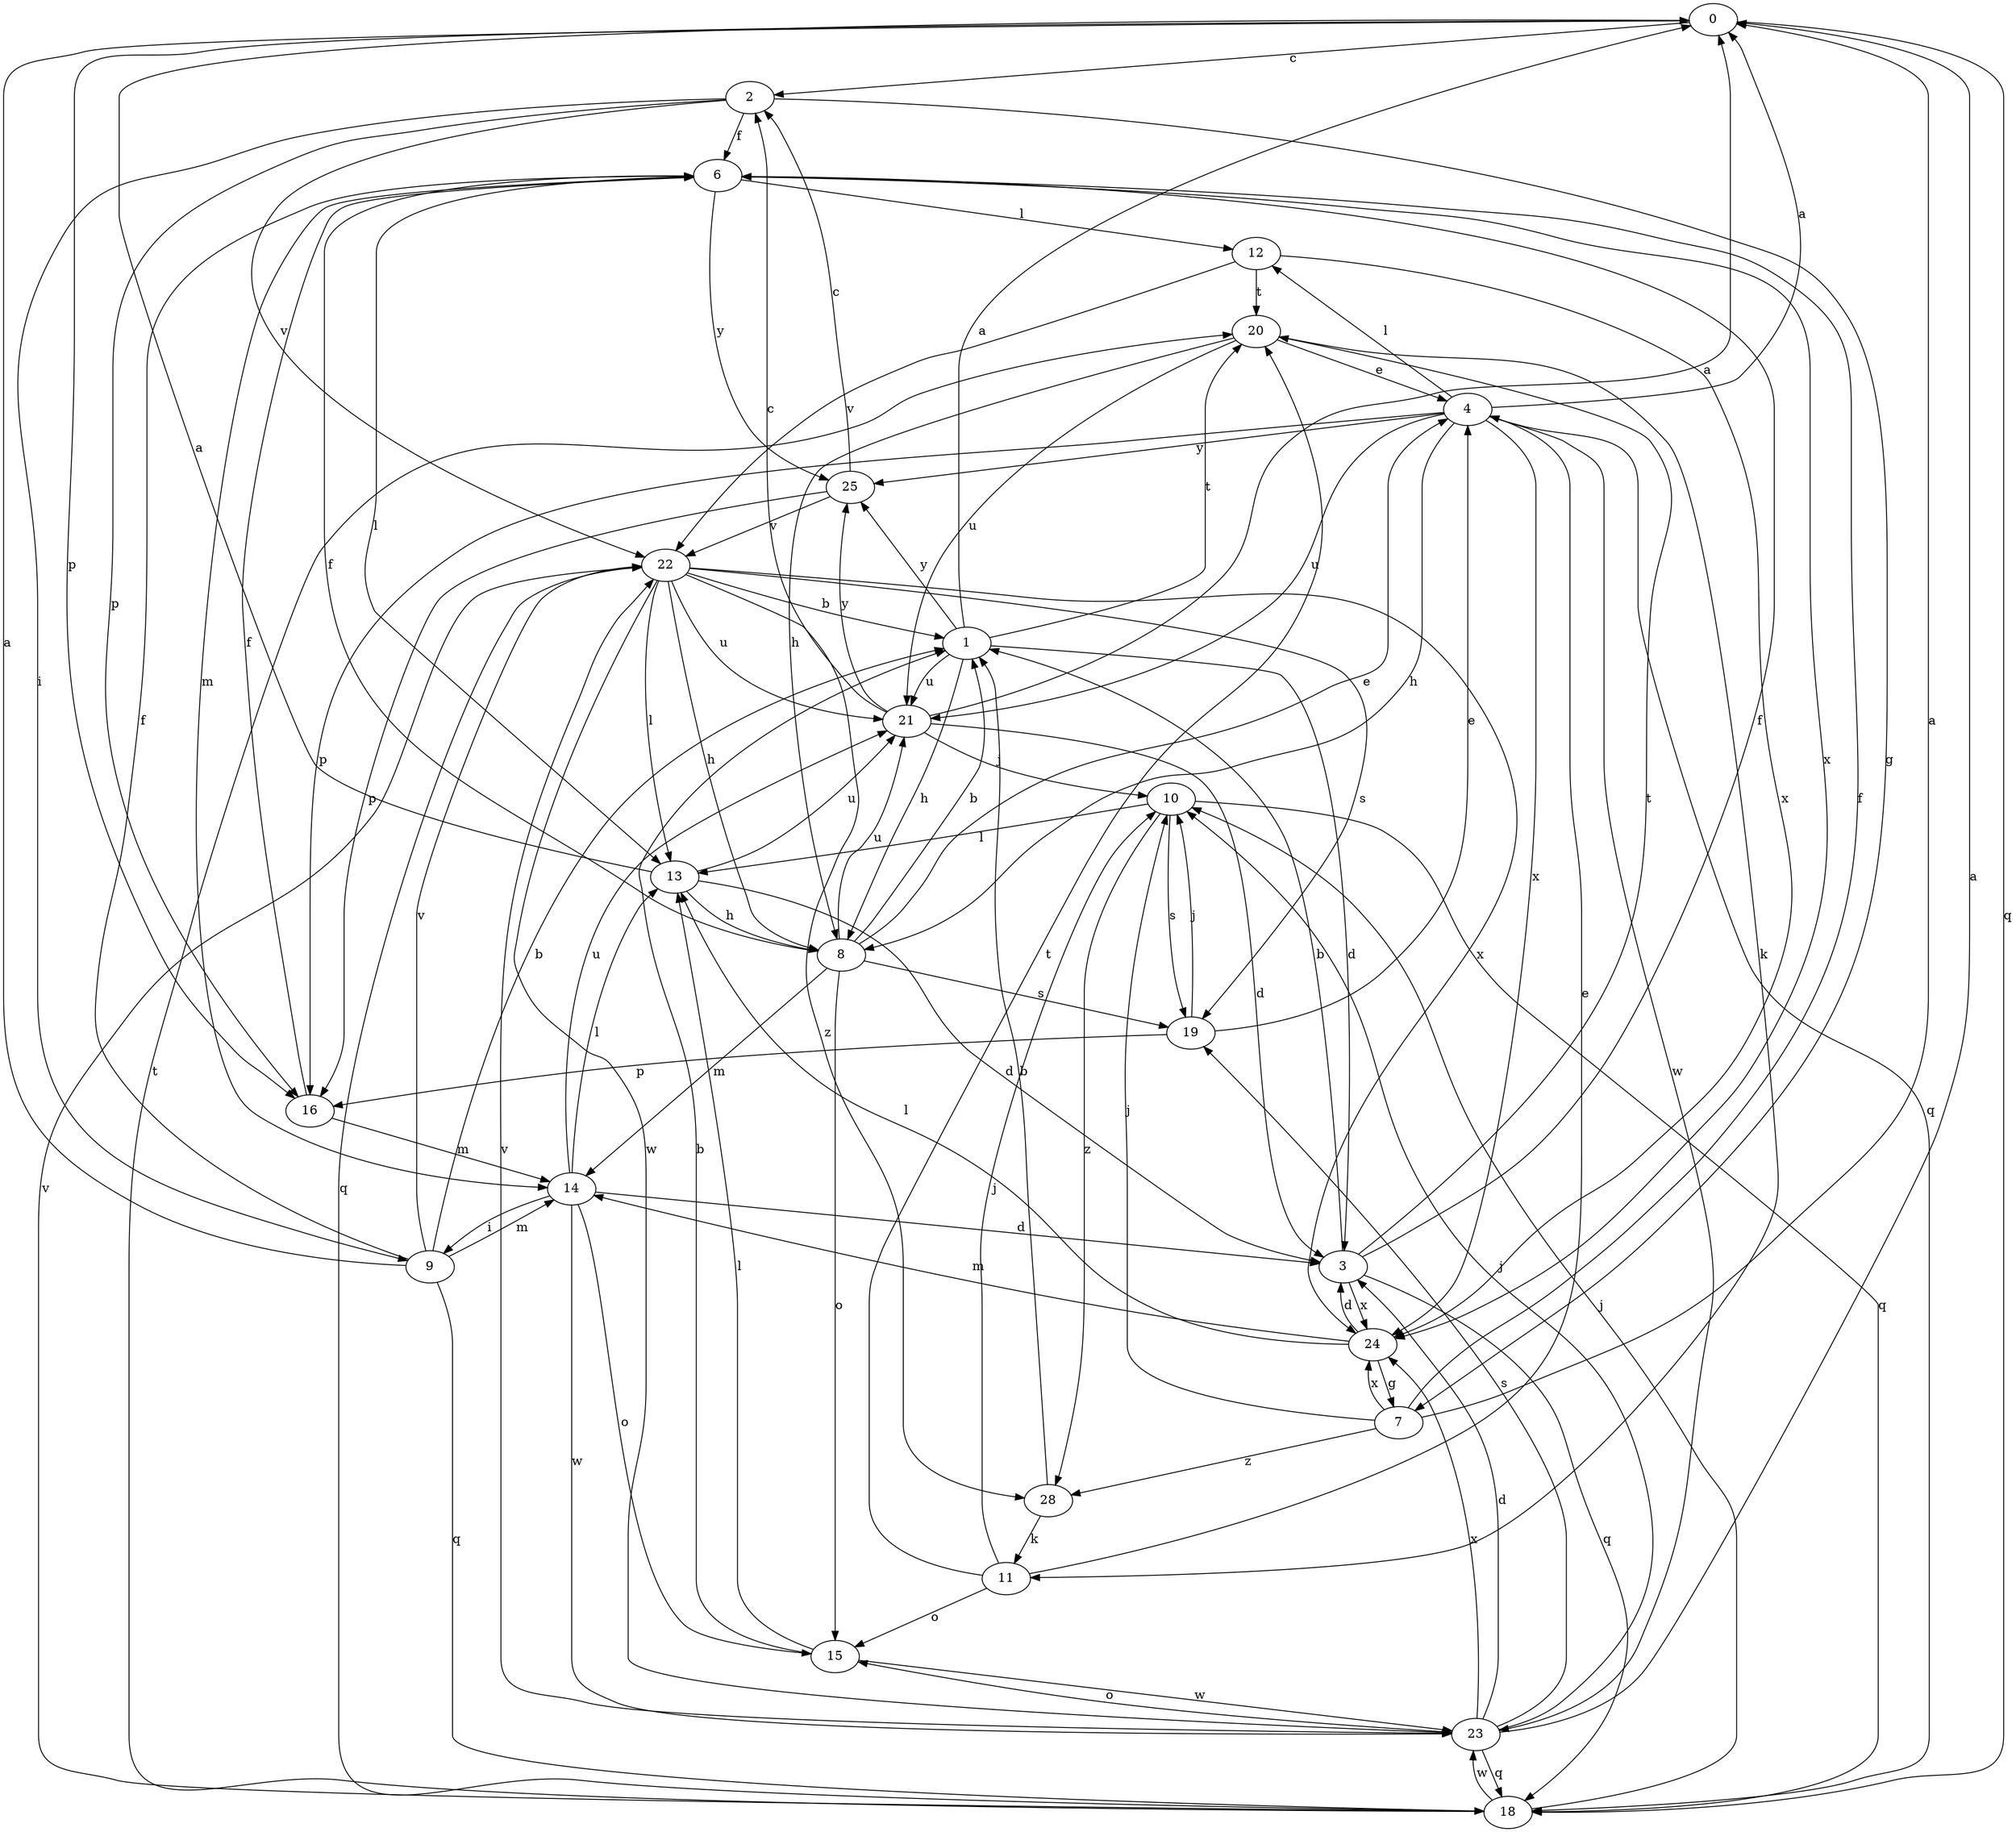 strict digraph  {
0;
1;
2;
3;
4;
6;
7;
8;
9;
10;
11;
12;
13;
14;
15;
16;
18;
19;
20;
21;
22;
23;
24;
25;
28;
0 -> 2  [label=c];
0 -> 16  [label=p];
0 -> 18  [label=q];
1 -> 0  [label=a];
1 -> 3  [label=d];
1 -> 8  [label=h];
1 -> 20  [label=t];
1 -> 21  [label=u];
1 -> 25  [label=y];
2 -> 6  [label=f];
2 -> 7  [label=g];
2 -> 9  [label=i];
2 -> 16  [label=p];
2 -> 22  [label=v];
3 -> 1  [label=b];
3 -> 6  [label=f];
3 -> 18  [label=q];
3 -> 20  [label=t];
3 -> 24  [label=x];
4 -> 0  [label=a];
4 -> 8  [label=h];
4 -> 12  [label=l];
4 -> 16  [label=p];
4 -> 18  [label=q];
4 -> 21  [label=u];
4 -> 23  [label=w];
4 -> 24  [label=x];
4 -> 25  [label=y];
6 -> 12  [label=l];
6 -> 13  [label=l];
6 -> 14  [label=m];
6 -> 24  [label=x];
6 -> 25  [label=y];
7 -> 0  [label=a];
7 -> 6  [label=f];
7 -> 10  [label=j];
7 -> 24  [label=x];
7 -> 28  [label=z];
8 -> 1  [label=b];
8 -> 4  [label=e];
8 -> 6  [label=f];
8 -> 14  [label=m];
8 -> 15  [label=o];
8 -> 19  [label=s];
8 -> 21  [label=u];
9 -> 0  [label=a];
9 -> 1  [label=b];
9 -> 6  [label=f];
9 -> 14  [label=m];
9 -> 18  [label=q];
9 -> 22  [label=v];
10 -> 13  [label=l];
10 -> 18  [label=q];
10 -> 19  [label=s];
10 -> 28  [label=z];
11 -> 4  [label=e];
11 -> 10  [label=j];
11 -> 15  [label=o];
11 -> 20  [label=t];
12 -> 20  [label=t];
12 -> 22  [label=v];
12 -> 24  [label=x];
13 -> 0  [label=a];
13 -> 3  [label=d];
13 -> 8  [label=h];
13 -> 21  [label=u];
14 -> 3  [label=d];
14 -> 9  [label=i];
14 -> 13  [label=l];
14 -> 15  [label=o];
14 -> 21  [label=u];
14 -> 23  [label=w];
15 -> 1  [label=b];
15 -> 13  [label=l];
15 -> 23  [label=w];
16 -> 6  [label=f];
16 -> 14  [label=m];
18 -> 10  [label=j];
18 -> 20  [label=t];
18 -> 22  [label=v];
18 -> 23  [label=w];
19 -> 4  [label=e];
19 -> 10  [label=j];
19 -> 16  [label=p];
20 -> 4  [label=e];
20 -> 8  [label=h];
20 -> 11  [label=k];
20 -> 21  [label=u];
21 -> 0  [label=a];
21 -> 2  [label=c];
21 -> 3  [label=d];
21 -> 10  [label=j];
21 -> 25  [label=y];
22 -> 1  [label=b];
22 -> 8  [label=h];
22 -> 13  [label=l];
22 -> 18  [label=q];
22 -> 19  [label=s];
22 -> 21  [label=u];
22 -> 23  [label=w];
22 -> 24  [label=x];
22 -> 28  [label=z];
23 -> 0  [label=a];
23 -> 3  [label=d];
23 -> 10  [label=j];
23 -> 15  [label=o];
23 -> 18  [label=q];
23 -> 19  [label=s];
23 -> 22  [label=v];
23 -> 24  [label=x];
24 -> 3  [label=d];
24 -> 7  [label=g];
24 -> 13  [label=l];
24 -> 14  [label=m];
25 -> 2  [label=c];
25 -> 16  [label=p];
25 -> 22  [label=v];
28 -> 1  [label=b];
28 -> 11  [label=k];
}
